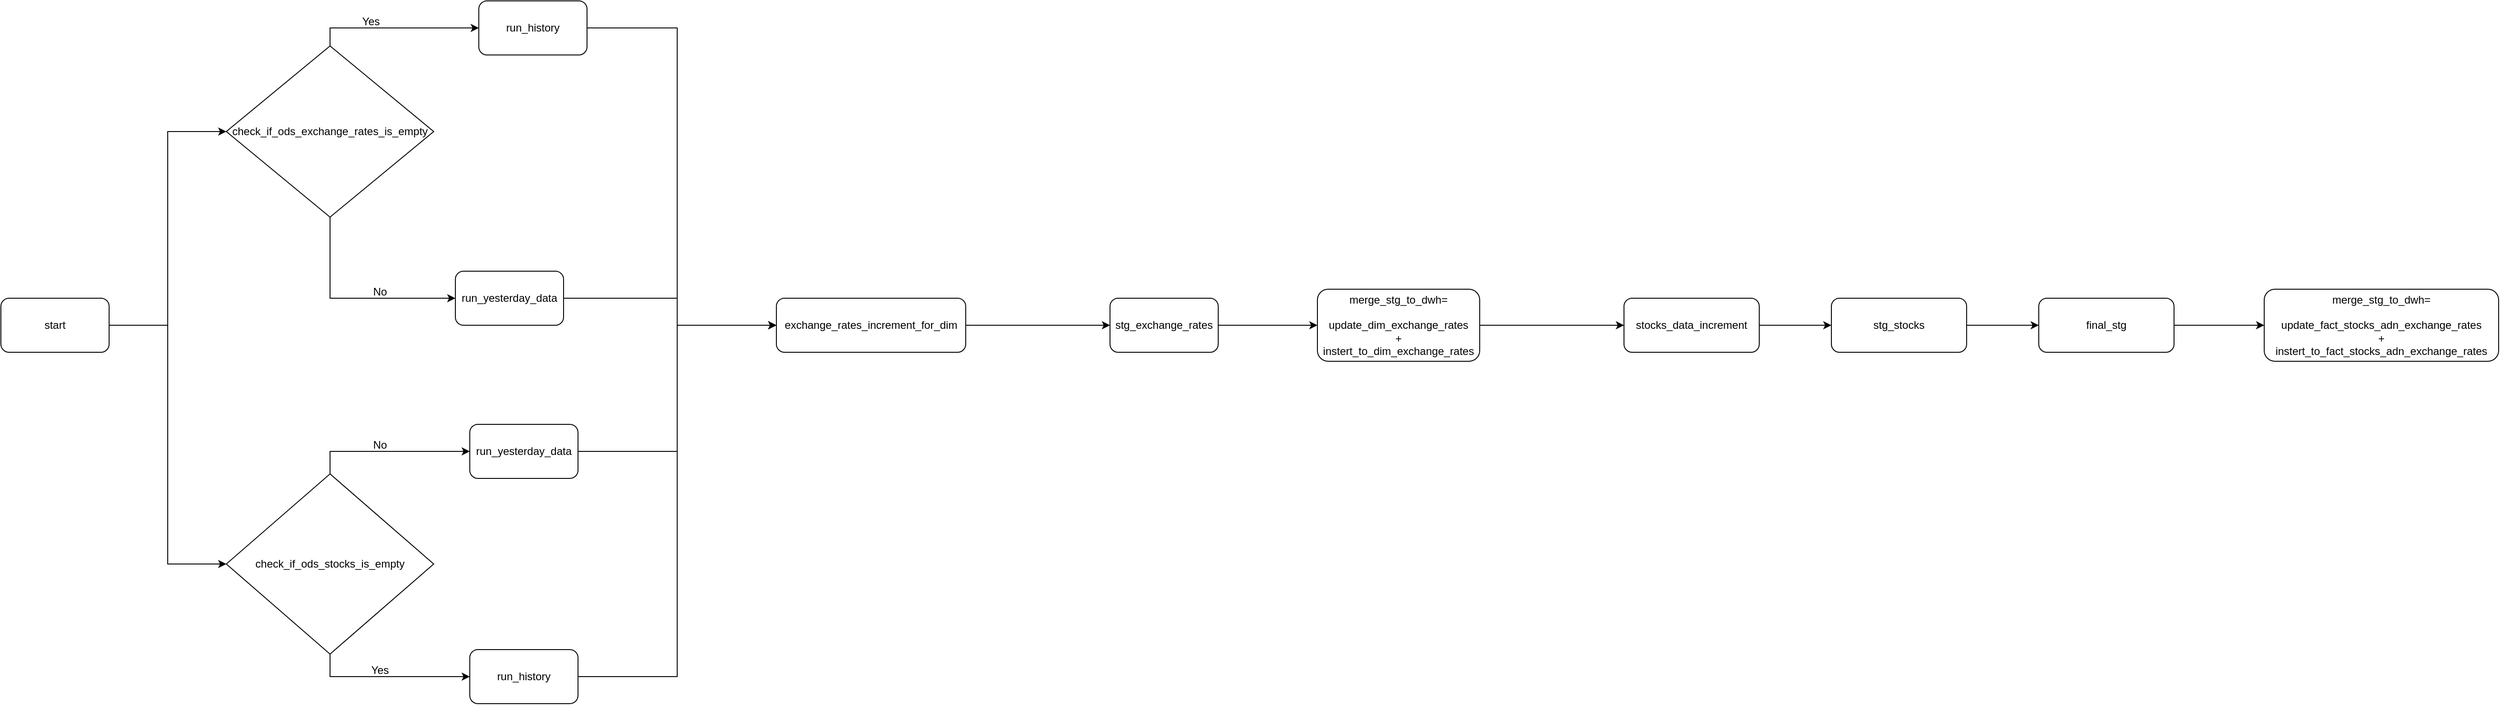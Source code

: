 <mxfile version="26.1.0">
  <diagram name="‫עמוד-1‬" id="wz_rrI8e-ZjDRNFOIjBJ">
    <mxGraphModel dx="1947" dy="1629" grid="1" gridSize="10" guides="1" tooltips="1" connect="1" arrows="1" fold="1" page="1" pageScale="1" pageWidth="827" pageHeight="1169" math="0" shadow="0">
      <root>
        <mxCell id="0" />
        <mxCell id="1" parent="0" />
        <mxCell id="rIjgjt_tTO6p-k-VT5xL-9" style="edgeStyle=orthogonalEdgeStyle;rounded=0;orthogonalLoop=1;jettySize=auto;html=1;exitX=1;exitY=0.5;exitDx=0;exitDy=0;entryX=0;entryY=0.5;entryDx=0;entryDy=0;" edge="1" parent="1" source="rIjgjt_tTO6p-k-VT5xL-1" target="rIjgjt_tTO6p-k-VT5xL-8">
          <mxGeometry relative="1" as="geometry" />
        </mxCell>
        <mxCell id="rIjgjt_tTO6p-k-VT5xL-10" style="edgeStyle=orthogonalEdgeStyle;rounded=0;orthogonalLoop=1;jettySize=auto;html=1;exitX=1;exitY=0.5;exitDx=0;exitDy=0;entryX=0;entryY=0.5;entryDx=0;entryDy=0;" edge="1" parent="1" source="rIjgjt_tTO6p-k-VT5xL-1" target="rIjgjt_tTO6p-k-VT5xL-7">
          <mxGeometry relative="1" as="geometry" />
        </mxCell>
        <mxCell id="rIjgjt_tTO6p-k-VT5xL-1" value="start" style="rounded=1;whiteSpace=wrap;html=1;" vertex="1" parent="1">
          <mxGeometry x="-90" y="190" width="120" height="60" as="geometry" />
        </mxCell>
        <mxCell id="rIjgjt_tTO6p-k-VT5xL-12" style="edgeStyle=orthogonalEdgeStyle;rounded=0;orthogonalLoop=1;jettySize=auto;html=1;exitX=0.5;exitY=0;exitDx=0;exitDy=0;entryX=0;entryY=0.5;entryDx=0;entryDy=0;" edge="1" parent="1" source="rIjgjt_tTO6p-k-VT5xL-7" target="rIjgjt_tTO6p-k-VT5xL-11">
          <mxGeometry relative="1" as="geometry" />
        </mxCell>
        <mxCell id="rIjgjt_tTO6p-k-VT5xL-14" style="edgeStyle=orthogonalEdgeStyle;rounded=0;orthogonalLoop=1;jettySize=auto;html=1;exitX=0.5;exitY=1;exitDx=0;exitDy=0;entryX=0;entryY=0.5;entryDx=0;entryDy=0;" edge="1" parent="1" source="rIjgjt_tTO6p-k-VT5xL-7" target="rIjgjt_tTO6p-k-VT5xL-13">
          <mxGeometry relative="1" as="geometry" />
        </mxCell>
        <mxCell id="rIjgjt_tTO6p-k-VT5xL-7" value="check_if_ods_exchange_rates_is_empty" style="rhombus;whiteSpace=wrap;html=1;" vertex="1" parent="1">
          <mxGeometry x="160" y="-90" width="230" height="190" as="geometry" />
        </mxCell>
        <mxCell id="rIjgjt_tTO6p-k-VT5xL-17" style="edgeStyle=orthogonalEdgeStyle;rounded=0;orthogonalLoop=1;jettySize=auto;html=1;exitX=0.5;exitY=0;exitDx=0;exitDy=0;entryX=0;entryY=0.5;entryDx=0;entryDy=0;" edge="1" parent="1" source="rIjgjt_tTO6p-k-VT5xL-8" target="rIjgjt_tTO6p-k-VT5xL-16">
          <mxGeometry relative="1" as="geometry" />
        </mxCell>
        <mxCell id="rIjgjt_tTO6p-k-VT5xL-18" style="edgeStyle=orthogonalEdgeStyle;rounded=0;orthogonalLoop=1;jettySize=auto;html=1;exitX=0.5;exitY=1;exitDx=0;exitDy=0;entryX=0;entryY=0.5;entryDx=0;entryDy=0;" edge="1" parent="1" source="rIjgjt_tTO6p-k-VT5xL-8" target="rIjgjt_tTO6p-k-VT5xL-15">
          <mxGeometry relative="1" as="geometry" />
        </mxCell>
        <mxCell id="rIjgjt_tTO6p-k-VT5xL-8" value="check_if_ods_stocks_is_empty" style="rhombus;whiteSpace=wrap;html=1;" vertex="1" parent="1">
          <mxGeometry x="160" y="385" width="230" height="200" as="geometry" />
        </mxCell>
        <mxCell id="rIjgjt_tTO6p-k-VT5xL-22" style="edgeStyle=orthogonalEdgeStyle;rounded=0;orthogonalLoop=1;jettySize=auto;html=1;exitX=1;exitY=0.5;exitDx=0;exitDy=0;entryX=0;entryY=0.5;entryDx=0;entryDy=0;" edge="1" parent="1" source="rIjgjt_tTO6p-k-VT5xL-11" target="rIjgjt_tTO6p-k-VT5xL-19">
          <mxGeometry relative="1" as="geometry">
            <Array as="points">
              <mxPoint x="660" y="-110" />
              <mxPoint x="660" y="220" />
            </Array>
          </mxGeometry>
        </mxCell>
        <mxCell id="rIjgjt_tTO6p-k-VT5xL-11" value="run_history" style="rounded=1;whiteSpace=wrap;html=1;" vertex="1" parent="1">
          <mxGeometry x="440" y="-140" width="120" height="60" as="geometry" />
        </mxCell>
        <mxCell id="rIjgjt_tTO6p-k-VT5xL-23" style="edgeStyle=orthogonalEdgeStyle;rounded=0;orthogonalLoop=1;jettySize=auto;html=1;exitX=1;exitY=0.5;exitDx=0;exitDy=0;entryX=0;entryY=0.5;entryDx=0;entryDy=0;" edge="1" parent="1" source="rIjgjt_tTO6p-k-VT5xL-13" target="rIjgjt_tTO6p-k-VT5xL-19">
          <mxGeometry relative="1" as="geometry">
            <Array as="points">
              <mxPoint x="660" y="190" />
              <mxPoint x="660" y="220" />
            </Array>
          </mxGeometry>
        </mxCell>
        <mxCell id="rIjgjt_tTO6p-k-VT5xL-13" value="run_yesterday_data" style="rounded=1;whiteSpace=wrap;html=1;" vertex="1" parent="1">
          <mxGeometry x="414" y="160" width="120" height="60" as="geometry" />
        </mxCell>
        <mxCell id="rIjgjt_tTO6p-k-VT5xL-25" style="edgeStyle=orthogonalEdgeStyle;rounded=0;orthogonalLoop=1;jettySize=auto;html=1;exitX=1;exitY=0.5;exitDx=0;exitDy=0;entryX=0;entryY=0.5;entryDx=0;entryDy=0;" edge="1" parent="1" source="rIjgjt_tTO6p-k-VT5xL-15" target="rIjgjt_tTO6p-k-VT5xL-19">
          <mxGeometry relative="1" as="geometry" />
        </mxCell>
        <mxCell id="rIjgjt_tTO6p-k-VT5xL-15" value="run_history" style="rounded=1;whiteSpace=wrap;html=1;" vertex="1" parent="1">
          <mxGeometry x="430" y="580" width="120" height="60" as="geometry" />
        </mxCell>
        <mxCell id="rIjgjt_tTO6p-k-VT5xL-24" style="edgeStyle=orthogonalEdgeStyle;rounded=0;orthogonalLoop=1;jettySize=auto;html=1;exitX=1;exitY=0.5;exitDx=0;exitDy=0;entryX=0;entryY=0.5;entryDx=0;entryDy=0;" edge="1" parent="1" source="rIjgjt_tTO6p-k-VT5xL-16" target="rIjgjt_tTO6p-k-VT5xL-19">
          <mxGeometry relative="1" as="geometry" />
        </mxCell>
        <mxCell id="rIjgjt_tTO6p-k-VT5xL-16" value="run_yesterday_data" style="rounded=1;whiteSpace=wrap;html=1;" vertex="1" parent="1">
          <mxGeometry x="430" y="330" width="120" height="60" as="geometry" />
        </mxCell>
        <mxCell id="rIjgjt_tTO6p-k-VT5xL-27" style="edgeStyle=orthogonalEdgeStyle;rounded=0;orthogonalLoop=1;jettySize=auto;html=1;exitX=1;exitY=0.5;exitDx=0;exitDy=0;entryX=0;entryY=0.5;entryDx=0;entryDy=0;" edge="1" parent="1" source="rIjgjt_tTO6p-k-VT5xL-19" target="rIjgjt_tTO6p-k-VT5xL-26">
          <mxGeometry relative="1" as="geometry" />
        </mxCell>
        <mxCell id="rIjgjt_tTO6p-k-VT5xL-19" value="exchange_rates_increment_for_dim" style="rounded=1;whiteSpace=wrap;html=1;" vertex="1" parent="1">
          <mxGeometry x="770" y="190" width="210" height="60" as="geometry" />
        </mxCell>
        <mxCell id="rIjgjt_tTO6p-k-VT5xL-29" style="edgeStyle=orthogonalEdgeStyle;rounded=0;orthogonalLoop=1;jettySize=auto;html=1;exitX=1;exitY=0.5;exitDx=0;exitDy=0;entryX=0;entryY=0.5;entryDx=0;entryDy=0;" edge="1" parent="1" source="rIjgjt_tTO6p-k-VT5xL-26" target="rIjgjt_tTO6p-k-VT5xL-28">
          <mxGeometry relative="1" as="geometry" />
        </mxCell>
        <mxCell id="rIjgjt_tTO6p-k-VT5xL-26" value="stg_exchange_rates" style="rounded=1;whiteSpace=wrap;html=1;" vertex="1" parent="1">
          <mxGeometry x="1140" y="190" width="120" height="60" as="geometry" />
        </mxCell>
        <mxCell id="rIjgjt_tTO6p-k-VT5xL-34" style="edgeStyle=orthogonalEdgeStyle;rounded=0;orthogonalLoop=1;jettySize=auto;html=1;exitX=1;exitY=0.5;exitDx=0;exitDy=0;entryX=0;entryY=0.5;entryDx=0;entryDy=0;" edge="1" parent="1" source="rIjgjt_tTO6p-k-VT5xL-28" target="rIjgjt_tTO6p-k-VT5xL-33">
          <mxGeometry relative="1" as="geometry" />
        </mxCell>
        <mxCell id="rIjgjt_tTO6p-k-VT5xL-28" value="merge_stg_to_dwh=&lt;div&gt;&lt;br&gt;&lt;/div&gt;&lt;div&gt;update_dim_exchange_rates&lt;/div&gt;&lt;div&gt;+&lt;/div&gt;&lt;div&gt;instert_to_dim_exchange_rates&lt;/div&gt;" style="rounded=1;whiteSpace=wrap;html=1;" vertex="1" parent="1">
          <mxGeometry x="1370" y="180" width="180" height="80" as="geometry" />
        </mxCell>
        <mxCell id="rIjgjt_tTO6p-k-VT5xL-37" style="edgeStyle=orthogonalEdgeStyle;rounded=0;orthogonalLoop=1;jettySize=auto;html=1;exitX=1;exitY=0.5;exitDx=0;exitDy=0;entryX=0;entryY=0.5;entryDx=0;entryDy=0;" edge="1" parent="1" source="rIjgjt_tTO6p-k-VT5xL-33" target="rIjgjt_tTO6p-k-VT5xL-36">
          <mxGeometry relative="1" as="geometry" />
        </mxCell>
        <mxCell id="rIjgjt_tTO6p-k-VT5xL-33" value="stocks_data_increment" style="rounded=1;whiteSpace=wrap;html=1;" vertex="1" parent="1">
          <mxGeometry x="1710" y="190" width="150" height="60" as="geometry" />
        </mxCell>
        <mxCell id="rIjgjt_tTO6p-k-VT5xL-39" style="edgeStyle=orthogonalEdgeStyle;rounded=0;orthogonalLoop=1;jettySize=auto;html=1;exitX=1;exitY=0.5;exitDx=0;exitDy=0;entryX=0;entryY=0.5;entryDx=0;entryDy=0;" edge="1" parent="1" source="rIjgjt_tTO6p-k-VT5xL-36" target="rIjgjt_tTO6p-k-VT5xL-38">
          <mxGeometry relative="1" as="geometry" />
        </mxCell>
        <mxCell id="rIjgjt_tTO6p-k-VT5xL-36" value="stg_stocks" style="rounded=1;whiteSpace=wrap;html=1;" vertex="1" parent="1">
          <mxGeometry x="1940" y="190" width="150" height="60" as="geometry" />
        </mxCell>
        <mxCell id="rIjgjt_tTO6p-k-VT5xL-41" style="edgeStyle=orthogonalEdgeStyle;rounded=0;orthogonalLoop=1;jettySize=auto;html=1;exitX=1;exitY=0.5;exitDx=0;exitDy=0;entryX=0;entryY=0.5;entryDx=0;entryDy=0;" edge="1" parent="1" source="rIjgjt_tTO6p-k-VT5xL-38" target="rIjgjt_tTO6p-k-VT5xL-40">
          <mxGeometry relative="1" as="geometry" />
        </mxCell>
        <mxCell id="rIjgjt_tTO6p-k-VT5xL-38" value="final_stg" style="rounded=1;whiteSpace=wrap;html=1;" vertex="1" parent="1">
          <mxGeometry x="2170" y="190" width="150" height="60" as="geometry" />
        </mxCell>
        <mxCell id="rIjgjt_tTO6p-k-VT5xL-40" value="merge_stg_to_dwh=&lt;div&gt;&lt;br&gt;&lt;/div&gt;&lt;div&gt;update_fact_stocks_adn_exchange_rates&lt;/div&gt;&lt;div&gt;+&lt;/div&gt;&lt;div&gt;instert_to_&lt;span style=&quot;background-color: transparent; color: light-dark(rgb(0, 0, 0), rgb(255, 255, 255));&quot;&gt;fact_stocks_adn_exchange_rates&lt;/span&gt;&lt;/div&gt;" style="rounded=1;whiteSpace=wrap;html=1;" vertex="1" parent="1">
          <mxGeometry x="2420" y="180" width="260" height="80" as="geometry" />
        </mxCell>
        <mxCell id="rIjgjt_tTO6p-k-VT5xL-42" value="Yes" style="text;html=1;align=center;verticalAlign=middle;resizable=0;points=[];autosize=1;strokeColor=none;fillColor=none;" vertex="1" parent="1">
          <mxGeometry x="300" y="-132" width="40" height="30" as="geometry" />
        </mxCell>
        <mxCell id="rIjgjt_tTO6p-k-VT5xL-43" value="No" style="text;html=1;align=center;verticalAlign=middle;resizable=0;points=[];autosize=1;strokeColor=none;fillColor=none;" vertex="1" parent="1">
          <mxGeometry x="310" y="168" width="40" height="30" as="geometry" />
        </mxCell>
        <mxCell id="rIjgjt_tTO6p-k-VT5xL-45" value="No" style="text;html=1;align=center;verticalAlign=middle;resizable=0;points=[];autosize=1;strokeColor=none;fillColor=none;" vertex="1" parent="1">
          <mxGeometry x="310" y="338" width="40" height="30" as="geometry" />
        </mxCell>
        <mxCell id="rIjgjt_tTO6p-k-VT5xL-46" value="Yes" style="text;html=1;align=center;verticalAlign=middle;resizable=0;points=[];autosize=1;strokeColor=none;fillColor=none;" vertex="1" parent="1">
          <mxGeometry x="310" y="588" width="40" height="30" as="geometry" />
        </mxCell>
      </root>
    </mxGraphModel>
  </diagram>
</mxfile>
